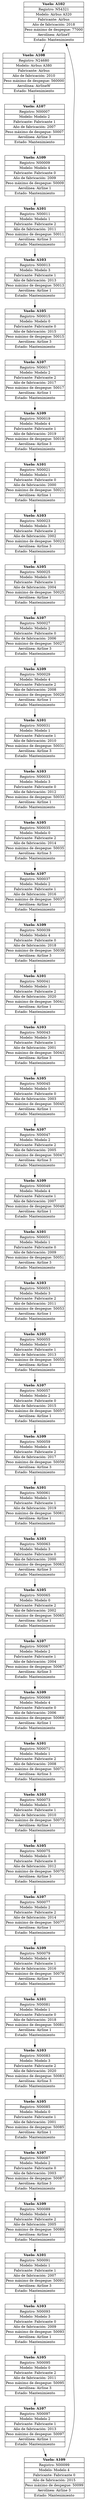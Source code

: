 digraph AvionesMantenimiento {
rankdir=TB;
node [shape=plaintext];
nodeN54321 [label=<
<table border="0" cellborder="1" cellspacing="0">
<tr><td align="center"><b>Vuelo: A102</b></td></tr>
<tr><td>Registro: N54321</td></tr>
<tr><td>Modelo: Airbus A320</td></tr>
<tr><td>Fabricante: Airbus</td></tr>
<tr><td>Año de fabricación: 2018</td></tr>
<tr><td>Peso máximo de despegue: 77000</td></tr>
<tr><td>Aerolínea: AirlineY</td></tr>
<tr><td>Estado: Mantenimiento</td></tr>
</table>
>];
nodeN54321 -> nodeN24680;
nodeN24680 [label=<
<table border="0" cellborder="1" cellspacing="0">
<tr><td align="center"><b>Vuelo: A108</b></td></tr>
<tr><td>Registro: N24680</td></tr>
<tr><td>Modelo: Airbus A380</td></tr>
<tr><td>Fabricante: Airbus</td></tr>
<tr><td>Año de fabricación: 2010</td></tr>
<tr><td>Peso máximo de despegue: 560000</td></tr>
<tr><td>Aerolínea: AirlineW</td></tr>
<tr><td>Estado: Mantenimiento</td></tr>
</table>
>];
nodeN24680 -> nodeN00007;
nodeN00007 [label=<
<table border="0" cellborder="1" cellspacing="0">
<tr><td align="center"><b>Vuelo: A107</b></td></tr>
<tr><td>Registro: N00007</td></tr>
<tr><td>Modelo: Modelo 2</td></tr>
<tr><td>Fabricante: Fabricante 1</td></tr>
<tr><td>Año de fabricación: 2007</td></tr>
<tr><td>Peso máximo de despegue: 50007</td></tr>
<tr><td>Aerolínea: Airline 3</td></tr>
<tr><td>Estado: Mantenimiento</td></tr>
</table>
>];
nodeN00007 -> nodeN00009;
nodeN00009 [label=<
<table border="0" cellborder="1" cellspacing="0">
<tr><td align="center"><b>Vuelo: A109</b></td></tr>
<tr><td>Registro: N00009</td></tr>
<tr><td>Modelo: Modelo 4</td></tr>
<tr><td>Fabricante: Fabricante 0</td></tr>
<tr><td>Año de fabricación: 2009</td></tr>
<tr><td>Peso máximo de despegue: 50009</td></tr>
<tr><td>Aerolínea: Airline 1</td></tr>
<tr><td>Estado: Mantenimiento</td></tr>
</table>
>];
nodeN00009 -> nodeN00011;
nodeN00011 [label=<
<table border="0" cellborder="1" cellspacing="0">
<tr><td align="center"><b>Vuelo: A101</b></td></tr>
<tr><td>Registro: N00011</td></tr>
<tr><td>Modelo: Modelo 1</td></tr>
<tr><td>Fabricante: Fabricante 2</td></tr>
<tr><td>Año de fabricación: 2011</td></tr>
<tr><td>Peso máximo de despegue: 50011</td></tr>
<tr><td>Aerolínea: Airline 3</td></tr>
<tr><td>Estado: Mantenimiento</td></tr>
</table>
>];
nodeN00011 -> nodeN00013;
nodeN00013 [label=<
<table border="0" cellborder="1" cellspacing="0">
<tr><td align="center"><b>Vuelo: A103</b></td></tr>
<tr><td>Registro: N00013</td></tr>
<tr><td>Modelo: Modelo 3</td></tr>
<tr><td>Fabricante: Fabricante 1</td></tr>
<tr><td>Año de fabricación: 2013</td></tr>
<tr><td>Peso máximo de despegue: 50013</td></tr>
<tr><td>Aerolínea: Airline 1</td></tr>
<tr><td>Estado: Mantenimiento</td></tr>
</table>
>];
nodeN00013 -> nodeN00015;
nodeN00015 [label=<
<table border="0" cellborder="1" cellspacing="0">
<tr><td align="center"><b>Vuelo: A105</b></td></tr>
<tr><td>Registro: N00015</td></tr>
<tr><td>Modelo: Modelo 0</td></tr>
<tr><td>Fabricante: Fabricante 0</td></tr>
<tr><td>Año de fabricación: 2015</td></tr>
<tr><td>Peso máximo de despegue: 50015</td></tr>
<tr><td>Aerolínea: Airline 3</td></tr>
<tr><td>Estado: Mantenimiento</td></tr>
</table>
>];
nodeN00015 -> nodeN00017;
nodeN00017 [label=<
<table border="0" cellborder="1" cellspacing="0">
<tr><td align="center"><b>Vuelo: A107</b></td></tr>
<tr><td>Registro: N00017</td></tr>
<tr><td>Modelo: Modelo 2</td></tr>
<tr><td>Fabricante: Fabricante 2</td></tr>
<tr><td>Año de fabricación: 2017</td></tr>
<tr><td>Peso máximo de despegue: 50017</td></tr>
<tr><td>Aerolínea: Airline 1</td></tr>
<tr><td>Estado: Mantenimiento</td></tr>
</table>
>];
nodeN00017 -> nodeN00019;
nodeN00019 [label=<
<table border="0" cellborder="1" cellspacing="0">
<tr><td align="center"><b>Vuelo: A109</b></td></tr>
<tr><td>Registro: N00019</td></tr>
<tr><td>Modelo: Modelo 4</td></tr>
<tr><td>Fabricante: Fabricante 1</td></tr>
<tr><td>Año de fabricación: 2019</td></tr>
<tr><td>Peso máximo de despegue: 50019</td></tr>
<tr><td>Aerolínea: Airline 3</td></tr>
<tr><td>Estado: Mantenimiento</td></tr>
</table>
>];
nodeN00019 -> nodeN00021;
nodeN00021 [label=<
<table border="0" cellborder="1" cellspacing="0">
<tr><td align="center"><b>Vuelo: A101</b></td></tr>
<tr><td>Registro: N00021</td></tr>
<tr><td>Modelo: Modelo 1</td></tr>
<tr><td>Fabricante: Fabricante 0</td></tr>
<tr><td>Año de fabricación: 2000</td></tr>
<tr><td>Peso máximo de despegue: 50021</td></tr>
<tr><td>Aerolínea: Airline 1</td></tr>
<tr><td>Estado: Mantenimiento</td></tr>
</table>
>];
nodeN00021 -> nodeN00023;
nodeN00023 [label=<
<table border="0" cellborder="1" cellspacing="0">
<tr><td align="center"><b>Vuelo: A103</b></td></tr>
<tr><td>Registro: N00023</td></tr>
<tr><td>Modelo: Modelo 3</td></tr>
<tr><td>Fabricante: Fabricante 2</td></tr>
<tr><td>Año de fabricación: 2002</td></tr>
<tr><td>Peso máximo de despegue: 50023</td></tr>
<tr><td>Aerolínea: Airline 3</td></tr>
<tr><td>Estado: Mantenimiento</td></tr>
</table>
>];
nodeN00023 -> nodeN00025;
nodeN00025 [label=<
<table border="0" cellborder="1" cellspacing="0">
<tr><td align="center"><b>Vuelo: A105</b></td></tr>
<tr><td>Registro: N00025</td></tr>
<tr><td>Modelo: Modelo 0</td></tr>
<tr><td>Fabricante: Fabricante 1</td></tr>
<tr><td>Año de fabricación: 2004</td></tr>
<tr><td>Peso máximo de despegue: 50025</td></tr>
<tr><td>Aerolínea: Airline 1</td></tr>
<tr><td>Estado: Mantenimiento</td></tr>
</table>
>];
nodeN00025 -> nodeN00027;
nodeN00027 [label=<
<table border="0" cellborder="1" cellspacing="0">
<tr><td align="center"><b>Vuelo: A107</b></td></tr>
<tr><td>Registro: N00027</td></tr>
<tr><td>Modelo: Modelo 2</td></tr>
<tr><td>Fabricante: Fabricante 0</td></tr>
<tr><td>Año de fabricación: 2006</td></tr>
<tr><td>Peso máximo de despegue: 50027</td></tr>
<tr><td>Aerolínea: Airline 3</td></tr>
<tr><td>Estado: Mantenimiento</td></tr>
</table>
>];
nodeN00027 -> nodeN00029;
nodeN00029 [label=<
<table border="0" cellborder="1" cellspacing="0">
<tr><td align="center"><b>Vuelo: A109</b></td></tr>
<tr><td>Registro: N00029</td></tr>
<tr><td>Modelo: Modelo 4</td></tr>
<tr><td>Fabricante: Fabricante 2</td></tr>
<tr><td>Año de fabricación: 2008</td></tr>
<tr><td>Peso máximo de despegue: 50029</td></tr>
<tr><td>Aerolínea: Airline 1</td></tr>
<tr><td>Estado: Mantenimiento</td></tr>
</table>
>];
nodeN00029 -> nodeN00031;
nodeN00031 [label=<
<table border="0" cellborder="1" cellspacing="0">
<tr><td align="center"><b>Vuelo: A101</b></td></tr>
<tr><td>Registro: N00031</td></tr>
<tr><td>Modelo: Modelo 1</td></tr>
<tr><td>Fabricante: Fabricante 1</td></tr>
<tr><td>Año de fabricación: 2010</td></tr>
<tr><td>Peso máximo de despegue: 50031</td></tr>
<tr><td>Aerolínea: Airline 3</td></tr>
<tr><td>Estado: Mantenimiento</td></tr>
</table>
>];
nodeN00031 -> nodeN00033;
nodeN00033 [label=<
<table border="0" cellborder="1" cellspacing="0">
<tr><td align="center"><b>Vuelo: A103</b></td></tr>
<tr><td>Registro: N00033</td></tr>
<tr><td>Modelo: Modelo 3</td></tr>
<tr><td>Fabricante: Fabricante 0</td></tr>
<tr><td>Año de fabricación: 2012</td></tr>
<tr><td>Peso máximo de despegue: 50033</td></tr>
<tr><td>Aerolínea: Airline 1</td></tr>
<tr><td>Estado: Mantenimiento</td></tr>
</table>
>];
nodeN00033 -> nodeN00035;
nodeN00035 [label=<
<table border="0" cellborder="1" cellspacing="0">
<tr><td align="center"><b>Vuelo: A105</b></td></tr>
<tr><td>Registro: N00035</td></tr>
<tr><td>Modelo: Modelo 0</td></tr>
<tr><td>Fabricante: Fabricante 2</td></tr>
<tr><td>Año de fabricación: 2014</td></tr>
<tr><td>Peso máximo de despegue: 50035</td></tr>
<tr><td>Aerolínea: Airline 3</td></tr>
<tr><td>Estado: Mantenimiento</td></tr>
</table>
>];
nodeN00035 -> nodeN00037;
nodeN00037 [label=<
<table border="0" cellborder="1" cellspacing="0">
<tr><td align="center"><b>Vuelo: A107</b></td></tr>
<tr><td>Registro: N00037</td></tr>
<tr><td>Modelo: Modelo 2</td></tr>
<tr><td>Fabricante: Fabricante 1</td></tr>
<tr><td>Año de fabricación: 2016</td></tr>
<tr><td>Peso máximo de despegue: 50037</td></tr>
<tr><td>Aerolínea: Airline 1</td></tr>
<tr><td>Estado: Mantenimiento</td></tr>
</table>
>];
nodeN00037 -> nodeN00039;
nodeN00039 [label=<
<table border="0" cellborder="1" cellspacing="0">
<tr><td align="center"><b>Vuelo: A109</b></td></tr>
<tr><td>Registro: N00039</td></tr>
<tr><td>Modelo: Modelo 4</td></tr>
<tr><td>Fabricante: Fabricante 0</td></tr>
<tr><td>Año de fabricación: 2018</td></tr>
<tr><td>Peso máximo de despegue: 50039</td></tr>
<tr><td>Aerolínea: Airline 3</td></tr>
<tr><td>Estado: Mantenimiento</td></tr>
</table>
>];
nodeN00039 -> nodeN00041;
nodeN00041 [label=<
<table border="0" cellborder="1" cellspacing="0">
<tr><td align="center"><b>Vuelo: A101</b></td></tr>
<tr><td>Registro: N00041</td></tr>
<tr><td>Modelo: Modelo 1</td></tr>
<tr><td>Fabricante: Fabricante 2</td></tr>
<tr><td>Año de fabricación: 2020</td></tr>
<tr><td>Peso máximo de despegue: 50041</td></tr>
<tr><td>Aerolínea: Airline 1</td></tr>
<tr><td>Estado: Mantenimiento</td></tr>
</table>
>];
nodeN00041 -> nodeN00043;
nodeN00043 [label=<
<table border="0" cellborder="1" cellspacing="0">
<tr><td align="center"><b>Vuelo: A103</b></td></tr>
<tr><td>Registro: N00043</td></tr>
<tr><td>Modelo: Modelo 3</td></tr>
<tr><td>Fabricante: Fabricante 1</td></tr>
<tr><td>Año de fabricación: 2001</td></tr>
<tr><td>Peso máximo de despegue: 50043</td></tr>
<tr><td>Aerolínea: Airline 3</td></tr>
<tr><td>Estado: Mantenimiento</td></tr>
</table>
>];
nodeN00043 -> nodeN00045;
nodeN00045 [label=<
<table border="0" cellborder="1" cellspacing="0">
<tr><td align="center"><b>Vuelo: A105</b></td></tr>
<tr><td>Registro: N00045</td></tr>
<tr><td>Modelo: Modelo 0</td></tr>
<tr><td>Fabricante: Fabricante 0</td></tr>
<tr><td>Año de fabricación: 2003</td></tr>
<tr><td>Peso máximo de despegue: 50045</td></tr>
<tr><td>Aerolínea: Airline 1</td></tr>
<tr><td>Estado: Mantenimiento</td></tr>
</table>
>];
nodeN00045 -> nodeN00047;
nodeN00047 [label=<
<table border="0" cellborder="1" cellspacing="0">
<tr><td align="center"><b>Vuelo: A107</b></td></tr>
<tr><td>Registro: N00047</td></tr>
<tr><td>Modelo: Modelo 2</td></tr>
<tr><td>Fabricante: Fabricante 2</td></tr>
<tr><td>Año de fabricación: 2005</td></tr>
<tr><td>Peso máximo de despegue: 50047</td></tr>
<tr><td>Aerolínea: Airline 3</td></tr>
<tr><td>Estado: Mantenimiento</td></tr>
</table>
>];
nodeN00047 -> nodeN00049;
nodeN00049 [label=<
<table border="0" cellborder="1" cellspacing="0">
<tr><td align="center"><b>Vuelo: A109</b></td></tr>
<tr><td>Registro: N00049</td></tr>
<tr><td>Modelo: Modelo 4</td></tr>
<tr><td>Fabricante: Fabricante 1</td></tr>
<tr><td>Año de fabricación: 2007</td></tr>
<tr><td>Peso máximo de despegue: 50049</td></tr>
<tr><td>Aerolínea: Airline 1</td></tr>
<tr><td>Estado: Mantenimiento</td></tr>
</table>
>];
nodeN00049 -> nodeN00051;
nodeN00051 [label=<
<table border="0" cellborder="1" cellspacing="0">
<tr><td align="center"><b>Vuelo: A101</b></td></tr>
<tr><td>Registro: N00051</td></tr>
<tr><td>Modelo: Modelo 1</td></tr>
<tr><td>Fabricante: Fabricante 0</td></tr>
<tr><td>Año de fabricación: 2009</td></tr>
<tr><td>Peso máximo de despegue: 50051</td></tr>
<tr><td>Aerolínea: Airline 3</td></tr>
<tr><td>Estado: Mantenimiento</td></tr>
</table>
>];
nodeN00051 -> nodeN00053;
nodeN00053 [label=<
<table border="0" cellborder="1" cellspacing="0">
<tr><td align="center"><b>Vuelo: A103</b></td></tr>
<tr><td>Registro: N00053</td></tr>
<tr><td>Modelo: Modelo 3</td></tr>
<tr><td>Fabricante: Fabricante 2</td></tr>
<tr><td>Año de fabricación: 2011</td></tr>
<tr><td>Peso máximo de despegue: 50053</td></tr>
<tr><td>Aerolínea: Airline 1</td></tr>
<tr><td>Estado: Mantenimiento</td></tr>
</table>
>];
nodeN00053 -> nodeN00055;
nodeN00055 [label=<
<table border="0" cellborder="1" cellspacing="0">
<tr><td align="center"><b>Vuelo: A105</b></td></tr>
<tr><td>Registro: N00055</td></tr>
<tr><td>Modelo: Modelo 0</td></tr>
<tr><td>Fabricante: Fabricante 1</td></tr>
<tr><td>Año de fabricación: 2013</td></tr>
<tr><td>Peso máximo de despegue: 50055</td></tr>
<tr><td>Aerolínea: Airline 3</td></tr>
<tr><td>Estado: Mantenimiento</td></tr>
</table>
>];
nodeN00055 -> nodeN00057;
nodeN00057 [label=<
<table border="0" cellborder="1" cellspacing="0">
<tr><td align="center"><b>Vuelo: A107</b></td></tr>
<tr><td>Registro: N00057</td></tr>
<tr><td>Modelo: Modelo 2</td></tr>
<tr><td>Fabricante: Fabricante 0</td></tr>
<tr><td>Año de fabricación: 2015</td></tr>
<tr><td>Peso máximo de despegue: 50057</td></tr>
<tr><td>Aerolínea: Airline 1</td></tr>
<tr><td>Estado: Mantenimiento</td></tr>
</table>
>];
nodeN00057 -> nodeN00059;
nodeN00059 [label=<
<table border="0" cellborder="1" cellspacing="0">
<tr><td align="center"><b>Vuelo: A109</b></td></tr>
<tr><td>Registro: N00059</td></tr>
<tr><td>Modelo: Modelo 4</td></tr>
<tr><td>Fabricante: Fabricante 2</td></tr>
<tr><td>Año de fabricación: 2017</td></tr>
<tr><td>Peso máximo de despegue: 50059</td></tr>
<tr><td>Aerolínea: Airline 3</td></tr>
<tr><td>Estado: Mantenimiento</td></tr>
</table>
>];
nodeN00059 -> nodeN00061;
nodeN00061 [label=<
<table border="0" cellborder="1" cellspacing="0">
<tr><td align="center"><b>Vuelo: A101</b></td></tr>
<tr><td>Registro: N00061</td></tr>
<tr><td>Modelo: Modelo 1</td></tr>
<tr><td>Fabricante: Fabricante 1</td></tr>
<tr><td>Año de fabricación: 2019</td></tr>
<tr><td>Peso máximo de despegue: 50061</td></tr>
<tr><td>Aerolínea: Airline 1</td></tr>
<tr><td>Estado: Mantenimiento</td></tr>
</table>
>];
nodeN00061 -> nodeN00063;
nodeN00063 [label=<
<table border="0" cellborder="1" cellspacing="0">
<tr><td align="center"><b>Vuelo: A103</b></td></tr>
<tr><td>Registro: N00063</td></tr>
<tr><td>Modelo: Modelo 3</td></tr>
<tr><td>Fabricante: Fabricante 0</td></tr>
<tr><td>Año de fabricación: 2000</td></tr>
<tr><td>Peso máximo de despegue: 50063</td></tr>
<tr><td>Aerolínea: Airline 3</td></tr>
<tr><td>Estado: Mantenimiento</td></tr>
</table>
>];
nodeN00063 -> nodeN00065;
nodeN00065 [label=<
<table border="0" cellborder="1" cellspacing="0">
<tr><td align="center"><b>Vuelo: A105</b></td></tr>
<tr><td>Registro: N00065</td></tr>
<tr><td>Modelo: Modelo 0</td></tr>
<tr><td>Fabricante: Fabricante 2</td></tr>
<tr><td>Año de fabricación: 2002</td></tr>
<tr><td>Peso máximo de despegue: 50065</td></tr>
<tr><td>Aerolínea: Airline 1</td></tr>
<tr><td>Estado: Mantenimiento</td></tr>
</table>
>];
nodeN00065 -> nodeN00067;
nodeN00067 [label=<
<table border="0" cellborder="1" cellspacing="0">
<tr><td align="center"><b>Vuelo: A107</b></td></tr>
<tr><td>Registro: N00067</td></tr>
<tr><td>Modelo: Modelo 2</td></tr>
<tr><td>Fabricante: Fabricante 1</td></tr>
<tr><td>Año de fabricación: 2004</td></tr>
<tr><td>Peso máximo de despegue: 50067</td></tr>
<tr><td>Aerolínea: Airline 3</td></tr>
<tr><td>Estado: Mantenimiento</td></tr>
</table>
>];
nodeN00067 -> nodeN00069;
nodeN00069 [label=<
<table border="0" cellborder="1" cellspacing="0">
<tr><td align="center"><b>Vuelo: A109</b></td></tr>
<tr><td>Registro: N00069</td></tr>
<tr><td>Modelo: Modelo 4</td></tr>
<tr><td>Fabricante: Fabricante 0</td></tr>
<tr><td>Año de fabricación: 2006</td></tr>
<tr><td>Peso máximo de despegue: 50069</td></tr>
<tr><td>Aerolínea: Airline 1</td></tr>
<tr><td>Estado: Mantenimiento</td></tr>
</table>
>];
nodeN00069 -> nodeN00071;
nodeN00071 [label=<
<table border="0" cellborder="1" cellspacing="0">
<tr><td align="center"><b>Vuelo: A101</b></td></tr>
<tr><td>Registro: N00071</td></tr>
<tr><td>Modelo: Modelo 1</td></tr>
<tr><td>Fabricante: Fabricante 2</td></tr>
<tr><td>Año de fabricación: 2008</td></tr>
<tr><td>Peso máximo de despegue: 50071</td></tr>
<tr><td>Aerolínea: Airline 3</td></tr>
<tr><td>Estado: Mantenimiento</td></tr>
</table>
>];
nodeN00071 -> nodeN00073;
nodeN00073 [label=<
<table border="0" cellborder="1" cellspacing="0">
<tr><td align="center"><b>Vuelo: A103</b></td></tr>
<tr><td>Registro: N00073</td></tr>
<tr><td>Modelo: Modelo 3</td></tr>
<tr><td>Fabricante: Fabricante 1</td></tr>
<tr><td>Año de fabricación: 2010</td></tr>
<tr><td>Peso máximo de despegue: 50073</td></tr>
<tr><td>Aerolínea: Airline 1</td></tr>
<tr><td>Estado: Mantenimiento</td></tr>
</table>
>];
nodeN00073 -> nodeN00075;
nodeN00075 [label=<
<table border="0" cellborder="1" cellspacing="0">
<tr><td align="center"><b>Vuelo: A105</b></td></tr>
<tr><td>Registro: N00075</td></tr>
<tr><td>Modelo: Modelo 0</td></tr>
<tr><td>Fabricante: Fabricante 0</td></tr>
<tr><td>Año de fabricación: 2012</td></tr>
<tr><td>Peso máximo de despegue: 50075</td></tr>
<tr><td>Aerolínea: Airline 3</td></tr>
<tr><td>Estado: Mantenimiento</td></tr>
</table>
>];
nodeN00075 -> nodeN00077;
nodeN00077 [label=<
<table border="0" cellborder="1" cellspacing="0">
<tr><td align="center"><b>Vuelo: A107</b></td></tr>
<tr><td>Registro: N00077</td></tr>
<tr><td>Modelo: Modelo 2</td></tr>
<tr><td>Fabricante: Fabricante 2</td></tr>
<tr><td>Año de fabricación: 2014</td></tr>
<tr><td>Peso máximo de despegue: 50077</td></tr>
<tr><td>Aerolínea: Airline 1</td></tr>
<tr><td>Estado: Mantenimiento</td></tr>
</table>
>];
nodeN00077 -> nodeN00079;
nodeN00079 [label=<
<table border="0" cellborder="1" cellspacing="0">
<tr><td align="center"><b>Vuelo: A109</b></td></tr>
<tr><td>Registro: N00079</td></tr>
<tr><td>Modelo: Modelo 4</td></tr>
<tr><td>Fabricante: Fabricante 1</td></tr>
<tr><td>Año de fabricación: 2016</td></tr>
<tr><td>Peso máximo de despegue: 50079</td></tr>
<tr><td>Aerolínea: Airline 3</td></tr>
<tr><td>Estado: Mantenimiento</td></tr>
</table>
>];
nodeN00079 -> nodeN00081;
nodeN00081 [label=<
<table border="0" cellborder="1" cellspacing="0">
<tr><td align="center"><b>Vuelo: A101</b></td></tr>
<tr><td>Registro: N00081</td></tr>
<tr><td>Modelo: Modelo 1</td></tr>
<tr><td>Fabricante: Fabricante 0</td></tr>
<tr><td>Año de fabricación: 2018</td></tr>
<tr><td>Peso máximo de despegue: 50081</td></tr>
<tr><td>Aerolínea: Airline 1</td></tr>
<tr><td>Estado: Mantenimiento</td></tr>
</table>
>];
nodeN00081 -> nodeN00083;
nodeN00083 [label=<
<table border="0" cellborder="1" cellspacing="0">
<tr><td align="center"><b>Vuelo: A103</b></td></tr>
<tr><td>Registro: N00083</td></tr>
<tr><td>Modelo: Modelo 3</td></tr>
<tr><td>Fabricante: Fabricante 2</td></tr>
<tr><td>Año de fabricación: 2020</td></tr>
<tr><td>Peso máximo de despegue: 50083</td></tr>
<tr><td>Aerolínea: Airline 3</td></tr>
<tr><td>Estado: Mantenimiento</td></tr>
</table>
>];
nodeN00083 -> nodeN00085;
nodeN00085 [label=<
<table border="0" cellborder="1" cellspacing="0">
<tr><td align="center"><b>Vuelo: A105</b></td></tr>
<tr><td>Registro: N00085</td></tr>
<tr><td>Modelo: Modelo 0</td></tr>
<tr><td>Fabricante: Fabricante 1</td></tr>
<tr><td>Año de fabricación: 2001</td></tr>
<tr><td>Peso máximo de despegue: 50085</td></tr>
<tr><td>Aerolínea: Airline 1</td></tr>
<tr><td>Estado: Mantenimiento</td></tr>
</table>
>];
nodeN00085 -> nodeN00087;
nodeN00087 [label=<
<table border="0" cellborder="1" cellspacing="0">
<tr><td align="center"><b>Vuelo: A107</b></td></tr>
<tr><td>Registro: N00087</td></tr>
<tr><td>Modelo: Modelo 2</td></tr>
<tr><td>Fabricante: Fabricante 0</td></tr>
<tr><td>Año de fabricación: 2003</td></tr>
<tr><td>Peso máximo de despegue: 50087</td></tr>
<tr><td>Aerolínea: Airline 3</td></tr>
<tr><td>Estado: Mantenimiento</td></tr>
</table>
>];
nodeN00087 -> nodeN00089;
nodeN00089 [label=<
<table border="0" cellborder="1" cellspacing="0">
<tr><td align="center"><b>Vuelo: A109</b></td></tr>
<tr><td>Registro: N00089</td></tr>
<tr><td>Modelo: Modelo 4</td></tr>
<tr><td>Fabricante: Fabricante 2</td></tr>
<tr><td>Año de fabricación: 2005</td></tr>
<tr><td>Peso máximo de despegue: 50089</td></tr>
<tr><td>Aerolínea: Airline 1</td></tr>
<tr><td>Estado: Mantenimiento</td></tr>
</table>
>];
nodeN00089 -> nodeN00091;
nodeN00091 [label=<
<table border="0" cellborder="1" cellspacing="0">
<tr><td align="center"><b>Vuelo: A101</b></td></tr>
<tr><td>Registro: N00091</td></tr>
<tr><td>Modelo: Modelo 1</td></tr>
<tr><td>Fabricante: Fabricante 1</td></tr>
<tr><td>Año de fabricación: 2007</td></tr>
<tr><td>Peso máximo de despegue: 50091</td></tr>
<tr><td>Aerolínea: Airline 3</td></tr>
<tr><td>Estado: Mantenimiento</td></tr>
</table>
>];
nodeN00091 -> nodeN00093;
nodeN00093 [label=<
<table border="0" cellborder="1" cellspacing="0">
<tr><td align="center"><b>Vuelo: A103</b></td></tr>
<tr><td>Registro: N00093</td></tr>
<tr><td>Modelo: Modelo 3</td></tr>
<tr><td>Fabricante: Fabricante 0</td></tr>
<tr><td>Año de fabricación: 2009</td></tr>
<tr><td>Peso máximo de despegue: 50093</td></tr>
<tr><td>Aerolínea: Airline 1</td></tr>
<tr><td>Estado: Mantenimiento</td></tr>
</table>
>];
nodeN00093 -> nodeN00095;
nodeN00095 [label=<
<table border="0" cellborder="1" cellspacing="0">
<tr><td align="center"><b>Vuelo: A105</b></td></tr>
<tr><td>Registro: N00095</td></tr>
<tr><td>Modelo: Modelo 0</td></tr>
<tr><td>Fabricante: Fabricante 2</td></tr>
<tr><td>Año de fabricación: 2011</td></tr>
<tr><td>Peso máximo de despegue: 50095</td></tr>
<tr><td>Aerolínea: Airline 3</td></tr>
<tr><td>Estado: Mantenimiento</td></tr>
</table>
>];
nodeN00095 -> nodeN00097;
nodeN00097 [label=<
<table border="0" cellborder="1" cellspacing="0">
<tr><td align="center"><b>Vuelo: A107</b></td></tr>
<tr><td>Registro: N00097</td></tr>
<tr><td>Modelo: Modelo 2</td></tr>
<tr><td>Fabricante: Fabricante 1</td></tr>
<tr><td>Año de fabricación: 2013</td></tr>
<tr><td>Peso máximo de despegue: 50097</td></tr>
<tr><td>Aerolínea: Airline 1</td></tr>
<tr><td>Estado: Mantenimiento</td></tr>
</table>
>];
nodeN00097 -> nodeN00099;
nodeN00099 [label=<
<table border="0" cellborder="1" cellspacing="0">
<tr><td align="center"><b>Vuelo: A109</b></td></tr>
<tr><td>Registro: N00099</td></tr>
<tr><td>Modelo: Modelo 4</td></tr>
<tr><td>Fabricante: Fabricante 0</td></tr>
<tr><td>Año de fabricación: 2015</td></tr>
<tr><td>Peso máximo de despegue: 50099</td></tr>
<tr><td>Aerolínea: Airline 3</td></tr>
<tr><td>Estado: Mantenimiento</td></tr>
</table>
>];
nodeN00099 -> nodeN54321;
}

